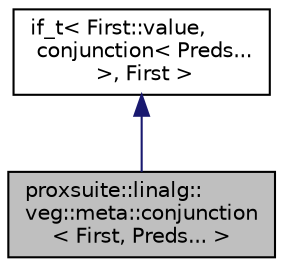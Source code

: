 digraph "proxsuite::linalg::veg::meta::conjunction&lt; First, Preds... &gt;"
{
 // LATEX_PDF_SIZE
  bgcolor="transparent";
  edge [fontname="Helvetica",fontsize="10",labelfontname="Helvetica",labelfontsize="10"];
  node [fontname="Helvetica",fontsize="10",shape=record];
  Node1 [label="proxsuite::linalg::\lveg::meta::conjunction\l\< First, Preds... \>",height=0.2,width=0.4,color="black", fillcolor="grey75", style="filled", fontcolor="black",tooltip=" "];
  Node2 -> Node1 [dir="back",color="midnightblue",fontsize="10",style="solid",fontname="Helvetica"];
  Node2 [label="if_t\< First::value,\l conjunction\< Preds...\l \>, First \>",height=0.2,width=0.4,color="black",tooltip=" "];
}
